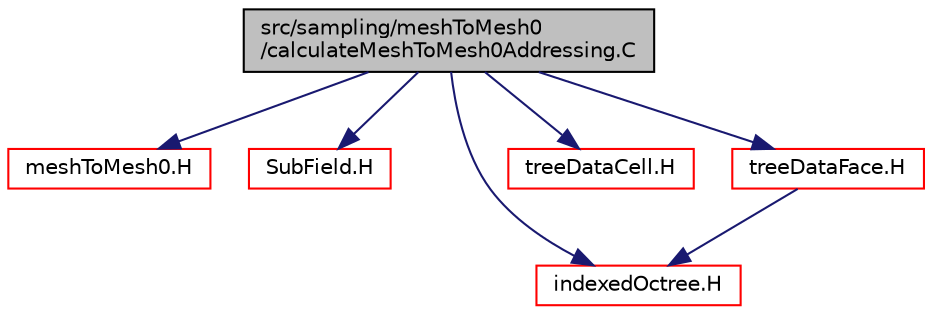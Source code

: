 digraph "src/sampling/meshToMesh0/calculateMeshToMesh0Addressing.C"
{
  bgcolor="transparent";
  edge [fontname="Helvetica",fontsize="10",labelfontname="Helvetica",labelfontsize="10"];
  node [fontname="Helvetica",fontsize="10",shape=record];
  Node1 [label="src/sampling/meshToMesh0\l/calculateMeshToMesh0Addressing.C",height=0.2,width=0.4,color="black", fillcolor="grey75", style="filled", fontcolor="black"];
  Node1 -> Node2 [color="midnightblue",fontsize="10",style="solid",fontname="Helvetica"];
  Node2 [label="meshToMesh0.H",height=0.2,width=0.4,color="red",URL="$a09639.html"];
  Node1 -> Node3 [color="midnightblue",fontsize="10",style="solid",fontname="Helvetica"];
  Node3 [label="SubField.H",height=0.2,width=0.4,color="red",URL="$a07950.html"];
  Node1 -> Node4 [color="midnightblue",fontsize="10",style="solid",fontname="Helvetica"];
  Node4 [label="indexedOctree.H",height=0.2,width=0.4,color="red",URL="$a07543.html"];
  Node1 -> Node5 [color="midnightblue",fontsize="10",style="solid",fontname="Helvetica"];
  Node5 [label="treeDataCell.H",height=0.2,width=0.4,color="red",URL="$a07547.html"];
  Node1 -> Node6 [color="midnightblue",fontsize="10",style="solid",fontname="Helvetica"];
  Node6 [label="treeDataFace.H",height=0.2,width=0.4,color="red",URL="$a07265.html"];
  Node6 -> Node4 [color="midnightblue",fontsize="10",style="solid",fontname="Helvetica"];
}
